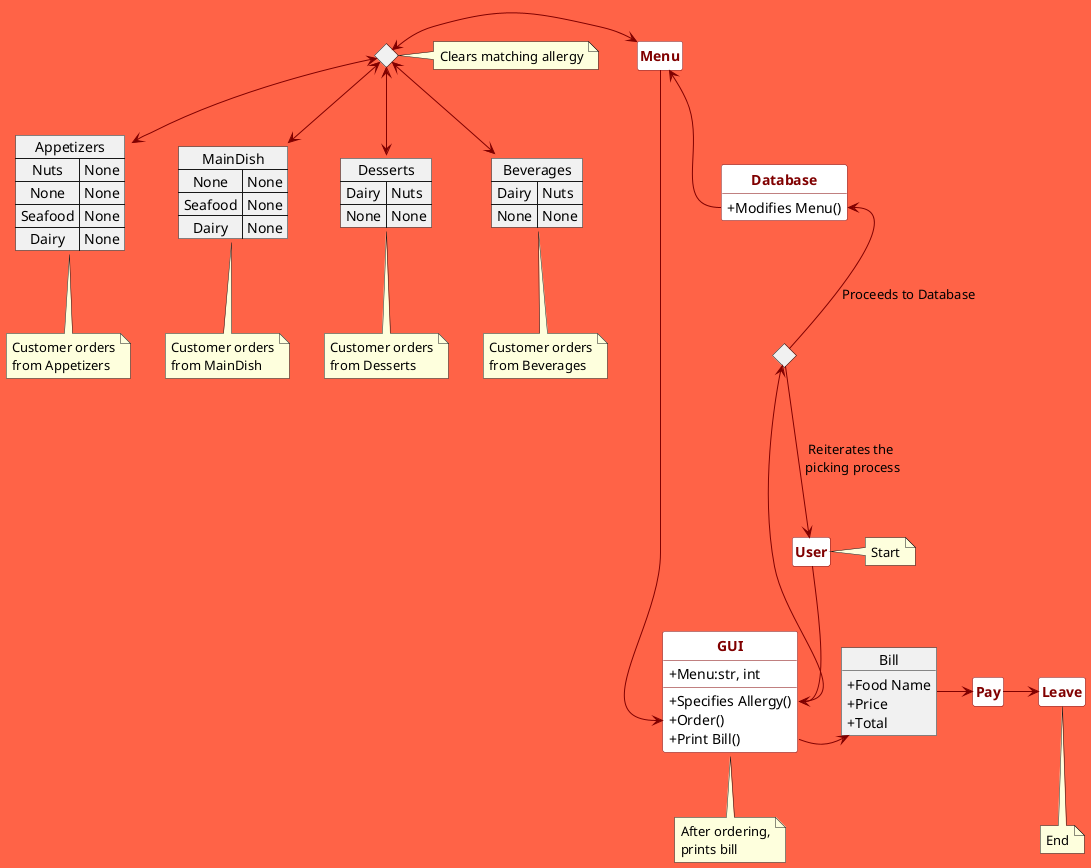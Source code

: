 @startuml
'https://plantuml.com/object-diagram
skinparam classAttributeIconSize 0
skinparam backgroundColor tomato
skinparam class{
BackgroundColor white
BorderColor maroon
FontColor maroon
ArrowColor maroon
FontStyle bold
AttributeIconSize 0
}
top to bottom direction
hide circle
hide empty members

object Bill{
+Food Name
+Price
+Total
}

map Appetizers{
Nuts => None
None => None
None => None
Seafood => None
Dairy => None
Dairy => None
}

map MainDish{
None => None
Seafood => None
None => None
Seafood => None
Dairy => None
None => None
}

map Desserts{
Dairy => Nuts
None => None
None => None
None => None
None => None
None => None
}

map Beverages{
Dairy => Nuts
None => None
None => None
None => None
None => None
None => None
}

class GUI{
+Menu:str, int
+Specifies Allergy()
+Order()
+Print Bill()
}

class Database{
+Modifies Menu()
}

diamond allergy
diamond order
User --> GUI::Specifies
Beverages <-u-> order
MainDish <-u-> order
Desserts <-u-> order
Appetizers <-u-> order
GUI::Specifies -l-> allergy
allergy ---> User: Reiterates the\n picking process
Database::Modifies <-- allergy : Proceeds to Database
Menu <-- Database::Modifies
Menu <--l-> order
Menu --> GUI::Order
GUI::Print -> Bill
Bill -> Pay
Pay -> Leave
note right of order: Clears matching allergy
note right of User: Start
note bottom of Leave: End
note bottom of Appetizers: Customer orders\nfrom Appetizers
note bottom of MainDish: Customer orders\nfrom MainDish
note bottom of Desserts: Customer orders\nfrom Desserts
note bottom of Beverages: Customer orders\nfrom Beverages
note bottom of GUI: After ordering,\nprints bill
@enduml